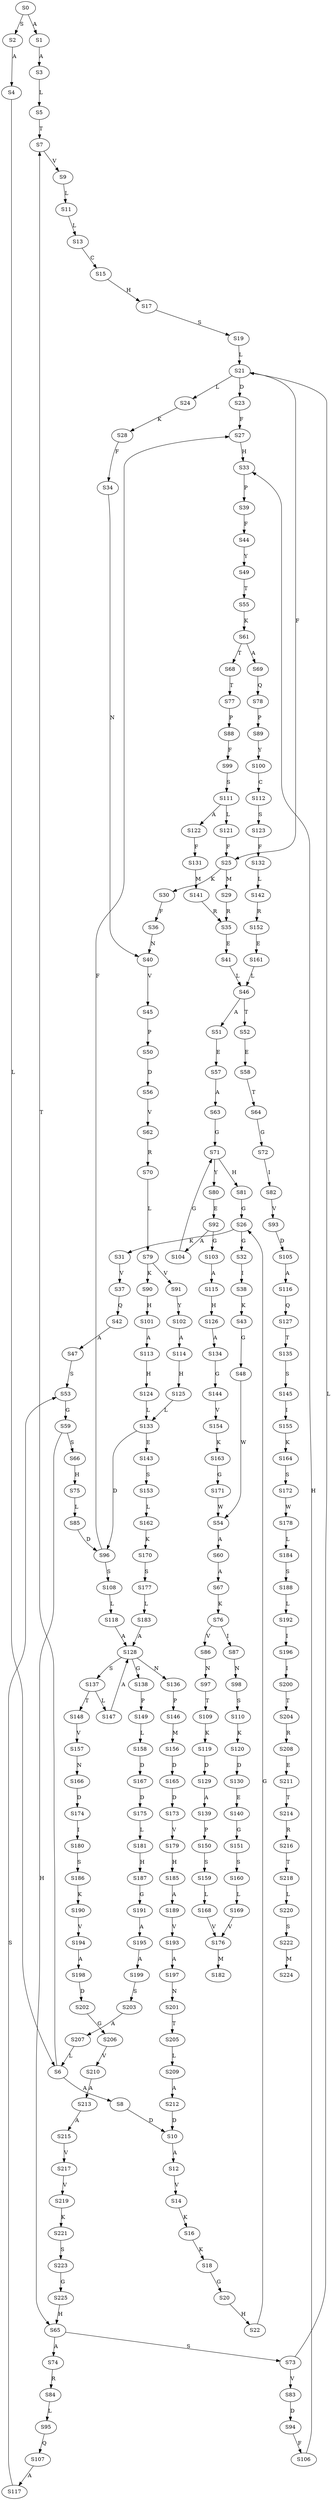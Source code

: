 strict digraph  {
	S0 -> S1 [ label = A ];
	S0 -> S2 [ label = S ];
	S1 -> S3 [ label = A ];
	S2 -> S4 [ label = A ];
	S3 -> S5 [ label = L ];
	S4 -> S6 [ label = L ];
	S5 -> S7 [ label = T ];
	S6 -> S8 [ label = A ];
	S6 -> S7 [ label = T ];
	S7 -> S9 [ label = V ];
	S8 -> S10 [ label = D ];
	S9 -> S11 [ label = L ];
	S10 -> S12 [ label = A ];
	S11 -> S13 [ label = L ];
	S12 -> S14 [ label = V ];
	S13 -> S15 [ label = C ];
	S14 -> S16 [ label = K ];
	S15 -> S17 [ label = H ];
	S16 -> S18 [ label = K ];
	S17 -> S19 [ label = S ];
	S18 -> S20 [ label = G ];
	S19 -> S21 [ label = L ];
	S20 -> S22 [ label = H ];
	S21 -> S23 [ label = D ];
	S21 -> S24 [ label = L ];
	S21 -> S25 [ label = F ];
	S22 -> S26 [ label = G ];
	S23 -> S27 [ label = F ];
	S24 -> S28 [ label = K ];
	S25 -> S29 [ label = M ];
	S25 -> S30 [ label = K ];
	S26 -> S31 [ label = K ];
	S26 -> S32 [ label = G ];
	S27 -> S33 [ label = H ];
	S28 -> S34 [ label = F ];
	S29 -> S35 [ label = R ];
	S30 -> S36 [ label = F ];
	S31 -> S37 [ label = V ];
	S32 -> S38 [ label = I ];
	S33 -> S39 [ label = P ];
	S34 -> S40 [ label = N ];
	S35 -> S41 [ label = E ];
	S36 -> S40 [ label = N ];
	S37 -> S42 [ label = Q ];
	S38 -> S43 [ label = K ];
	S39 -> S44 [ label = F ];
	S40 -> S45 [ label = V ];
	S41 -> S46 [ label = L ];
	S42 -> S47 [ label = A ];
	S43 -> S48 [ label = G ];
	S44 -> S49 [ label = Y ];
	S45 -> S50 [ label = P ];
	S46 -> S51 [ label = A ];
	S46 -> S52 [ label = T ];
	S47 -> S53 [ label = S ];
	S48 -> S54 [ label = W ];
	S49 -> S55 [ label = T ];
	S50 -> S56 [ label = D ];
	S51 -> S57 [ label = E ];
	S52 -> S58 [ label = E ];
	S53 -> S59 [ label = G ];
	S54 -> S60 [ label = A ];
	S55 -> S61 [ label = K ];
	S56 -> S62 [ label = V ];
	S57 -> S63 [ label = A ];
	S58 -> S64 [ label = T ];
	S59 -> S65 [ label = H ];
	S59 -> S66 [ label = S ];
	S60 -> S67 [ label = A ];
	S61 -> S68 [ label = T ];
	S61 -> S69 [ label = A ];
	S62 -> S70 [ label = R ];
	S63 -> S71 [ label = G ];
	S64 -> S72 [ label = G ];
	S65 -> S73 [ label = S ];
	S65 -> S74 [ label = A ];
	S66 -> S75 [ label = H ];
	S67 -> S76 [ label = K ];
	S68 -> S77 [ label = T ];
	S69 -> S78 [ label = Q ];
	S70 -> S79 [ label = L ];
	S71 -> S80 [ label = Y ];
	S71 -> S81 [ label = H ];
	S72 -> S82 [ label = I ];
	S73 -> S21 [ label = L ];
	S73 -> S83 [ label = V ];
	S74 -> S84 [ label = R ];
	S75 -> S85 [ label = L ];
	S76 -> S86 [ label = V ];
	S76 -> S87 [ label = I ];
	S77 -> S88 [ label = P ];
	S78 -> S89 [ label = P ];
	S79 -> S90 [ label = K ];
	S79 -> S91 [ label = V ];
	S80 -> S92 [ label = E ];
	S81 -> S26 [ label = G ];
	S82 -> S93 [ label = V ];
	S83 -> S94 [ label = D ];
	S84 -> S95 [ label = L ];
	S85 -> S96 [ label = D ];
	S86 -> S97 [ label = N ];
	S87 -> S98 [ label = N ];
	S88 -> S99 [ label = F ];
	S89 -> S100 [ label = Y ];
	S90 -> S101 [ label = H ];
	S91 -> S102 [ label = Y ];
	S92 -> S103 [ label = G ];
	S92 -> S104 [ label = A ];
	S93 -> S105 [ label = D ];
	S94 -> S106 [ label = F ];
	S95 -> S107 [ label = Q ];
	S96 -> S108 [ label = S ];
	S96 -> S27 [ label = F ];
	S97 -> S109 [ label = T ];
	S98 -> S110 [ label = S ];
	S99 -> S111 [ label = S ];
	S100 -> S112 [ label = C ];
	S101 -> S113 [ label = A ];
	S102 -> S114 [ label = A ];
	S103 -> S115 [ label = A ];
	S104 -> S71 [ label = G ];
	S105 -> S116 [ label = A ];
	S106 -> S33 [ label = H ];
	S107 -> S117 [ label = A ];
	S108 -> S118 [ label = L ];
	S109 -> S119 [ label = K ];
	S110 -> S120 [ label = K ];
	S111 -> S121 [ label = L ];
	S111 -> S122 [ label = A ];
	S112 -> S123 [ label = S ];
	S113 -> S124 [ label = H ];
	S114 -> S125 [ label = H ];
	S115 -> S126 [ label = H ];
	S116 -> S127 [ label = Q ];
	S117 -> S53 [ label = S ];
	S118 -> S128 [ label = A ];
	S119 -> S129 [ label = D ];
	S120 -> S130 [ label = D ];
	S121 -> S25 [ label = F ];
	S122 -> S131 [ label = F ];
	S123 -> S132 [ label = F ];
	S124 -> S133 [ label = L ];
	S125 -> S133 [ label = L ];
	S126 -> S134 [ label = A ];
	S127 -> S135 [ label = T ];
	S128 -> S136 [ label = N ];
	S128 -> S137 [ label = S ];
	S128 -> S138 [ label = G ];
	S129 -> S139 [ label = A ];
	S130 -> S140 [ label = E ];
	S131 -> S141 [ label = M ];
	S132 -> S142 [ label = L ];
	S133 -> S96 [ label = D ];
	S133 -> S143 [ label = E ];
	S134 -> S144 [ label = G ];
	S135 -> S145 [ label = S ];
	S136 -> S146 [ label = P ];
	S137 -> S147 [ label = L ];
	S137 -> S148 [ label = T ];
	S138 -> S149 [ label = P ];
	S139 -> S150 [ label = P ];
	S140 -> S151 [ label = G ];
	S141 -> S35 [ label = R ];
	S142 -> S152 [ label = R ];
	S143 -> S153 [ label = S ];
	S144 -> S154 [ label = V ];
	S145 -> S155 [ label = I ];
	S146 -> S156 [ label = M ];
	S147 -> S128 [ label = A ];
	S148 -> S157 [ label = V ];
	S149 -> S158 [ label = L ];
	S150 -> S159 [ label = S ];
	S151 -> S160 [ label = S ];
	S152 -> S161 [ label = E ];
	S153 -> S162 [ label = L ];
	S154 -> S163 [ label = K ];
	S155 -> S164 [ label = K ];
	S156 -> S165 [ label = D ];
	S157 -> S166 [ label = N ];
	S158 -> S167 [ label = D ];
	S159 -> S168 [ label = L ];
	S160 -> S169 [ label = L ];
	S161 -> S46 [ label = L ];
	S162 -> S170 [ label = K ];
	S163 -> S171 [ label = G ];
	S164 -> S172 [ label = S ];
	S165 -> S173 [ label = D ];
	S166 -> S174 [ label = D ];
	S167 -> S175 [ label = D ];
	S168 -> S176 [ label = V ];
	S169 -> S176 [ label = V ];
	S170 -> S177 [ label = S ];
	S171 -> S54 [ label = W ];
	S172 -> S178 [ label = W ];
	S173 -> S179 [ label = V ];
	S174 -> S180 [ label = I ];
	S175 -> S181 [ label = L ];
	S176 -> S182 [ label = M ];
	S177 -> S183 [ label = L ];
	S178 -> S184 [ label = L ];
	S179 -> S185 [ label = H ];
	S180 -> S186 [ label = S ];
	S181 -> S187 [ label = H ];
	S183 -> S128 [ label = A ];
	S184 -> S188 [ label = S ];
	S185 -> S189 [ label = A ];
	S186 -> S190 [ label = K ];
	S187 -> S191 [ label = G ];
	S188 -> S192 [ label = L ];
	S189 -> S193 [ label = V ];
	S190 -> S194 [ label = V ];
	S191 -> S195 [ label = A ];
	S192 -> S196 [ label = I ];
	S193 -> S197 [ label = A ];
	S194 -> S198 [ label = A ];
	S195 -> S199 [ label = A ];
	S196 -> S200 [ label = I ];
	S197 -> S201 [ label = N ];
	S198 -> S202 [ label = D ];
	S199 -> S203 [ label = S ];
	S200 -> S204 [ label = T ];
	S201 -> S205 [ label = T ];
	S202 -> S206 [ label = G ];
	S203 -> S207 [ label = A ];
	S204 -> S208 [ label = R ];
	S205 -> S209 [ label = L ];
	S206 -> S210 [ label = V ];
	S207 -> S6 [ label = L ];
	S208 -> S211 [ label = E ];
	S209 -> S212 [ label = A ];
	S210 -> S213 [ label = A ];
	S211 -> S214 [ label = T ];
	S212 -> S10 [ label = D ];
	S213 -> S215 [ label = A ];
	S214 -> S216 [ label = R ];
	S215 -> S217 [ label = V ];
	S216 -> S218 [ label = T ];
	S217 -> S219 [ label = V ];
	S218 -> S220 [ label = L ];
	S219 -> S221 [ label = K ];
	S220 -> S222 [ label = S ];
	S221 -> S223 [ label = S ];
	S222 -> S224 [ label = M ];
	S223 -> S225 [ label = G ];
	S225 -> S65 [ label = H ];
}
